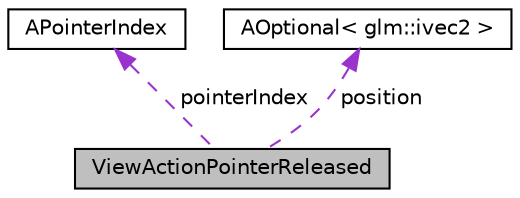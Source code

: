 digraph "ViewActionPointerReleased"
{
 // LATEX_PDF_SIZE
  edge [fontname="Helvetica",fontsize="10",labelfontname="Helvetica",labelfontsize="10"];
  node [fontname="Helvetica",fontsize="10",shape=record];
  Node1 [label="ViewActionPointerReleased",height=0.2,width=0.4,color="black", fillcolor="grey75", style="filled", fontcolor="black",tooltip=" "];
  Node2 -> Node1 [dir="back",color="darkorchid3",fontsize="10",style="dashed",label=" pointerIndex" ,fontname="Helvetica"];
  Node2 [label="APointerIndex",height=0.2,width=0.4,color="black", fillcolor="white", style="filled",URL="$classAPointerIndex.html",tooltip="Wrapper class that stores either mouse button index or finger index."];
  Node3 -> Node1 [dir="back",color="darkorchid3",fontsize="10",style="dashed",label=" position" ,fontname="Helvetica"];
  Node3 [label="AOptional\< glm::ivec2 \>",height=0.2,width=0.4,color="black", fillcolor="white", style="filled",URL="$classAOptional.html",tooltip=" "];
}

